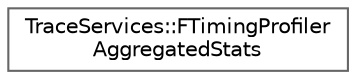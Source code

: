 digraph "Graphical Class Hierarchy"
{
 // INTERACTIVE_SVG=YES
 // LATEX_PDF_SIZE
  bgcolor="transparent";
  edge [fontname=Helvetica,fontsize=10,labelfontname=Helvetica,labelfontsize=10];
  node [fontname=Helvetica,fontsize=10,shape=box,height=0.2,width=0.4];
  rankdir="LR";
  Node0 [id="Node000000",label="TraceServices::FTimingProfiler\lAggregatedStats",height=0.2,width=0.4,color="grey40", fillcolor="white", style="filled",URL="$d3/d62/structTraceServices_1_1FTimingProfilerAggregatedStats.html",tooltip=" "];
}
